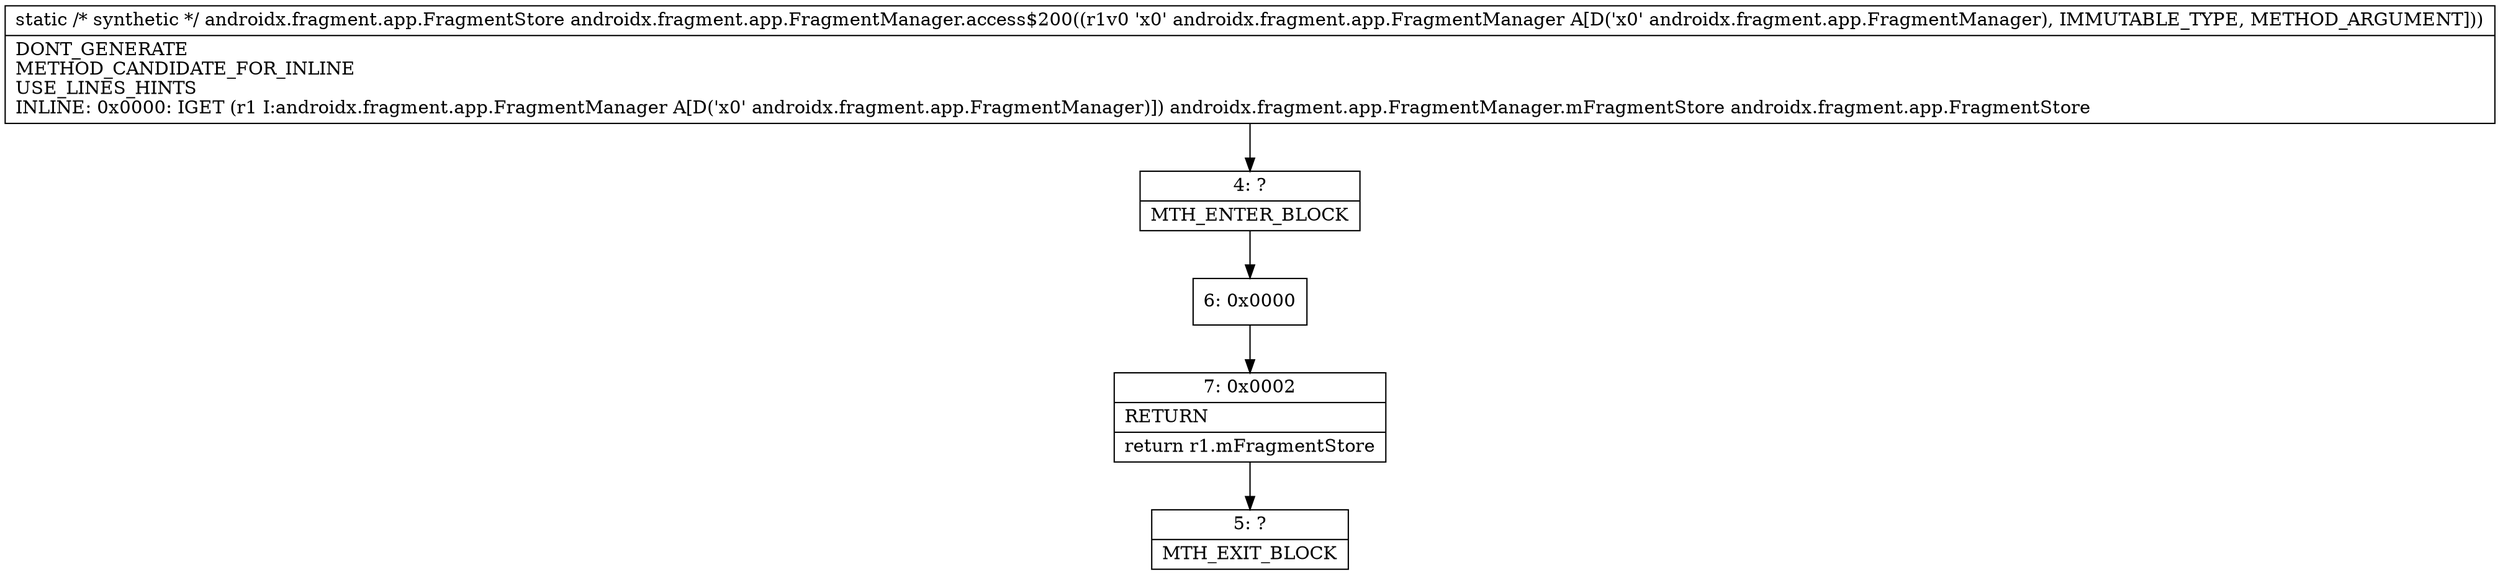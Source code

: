 digraph "CFG forandroidx.fragment.app.FragmentManager.access$200(Landroidx\/fragment\/app\/FragmentManager;)Landroidx\/fragment\/app\/FragmentStore;" {
Node_4 [shape=record,label="{4\:\ ?|MTH_ENTER_BLOCK\l}"];
Node_6 [shape=record,label="{6\:\ 0x0000}"];
Node_7 [shape=record,label="{7\:\ 0x0002|RETURN\l|return r1.mFragmentStore\l}"];
Node_5 [shape=record,label="{5\:\ ?|MTH_EXIT_BLOCK\l}"];
MethodNode[shape=record,label="{static \/* synthetic *\/ androidx.fragment.app.FragmentStore androidx.fragment.app.FragmentManager.access$200((r1v0 'x0' androidx.fragment.app.FragmentManager A[D('x0' androidx.fragment.app.FragmentManager), IMMUTABLE_TYPE, METHOD_ARGUMENT]))  | DONT_GENERATE\lMETHOD_CANDIDATE_FOR_INLINE\lUSE_LINES_HINTS\lINLINE: 0x0000: IGET  (r1 I:androidx.fragment.app.FragmentManager A[D('x0' androidx.fragment.app.FragmentManager)]) androidx.fragment.app.FragmentManager.mFragmentStore androidx.fragment.app.FragmentStore\l}"];
MethodNode -> Node_4;Node_4 -> Node_6;
Node_6 -> Node_7;
Node_7 -> Node_5;
}

